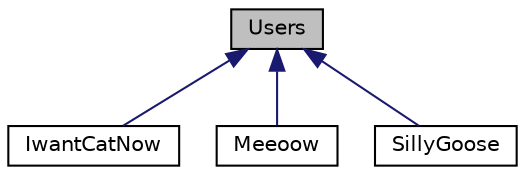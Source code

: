 digraph "Users"
{
 // LATEX_PDF_SIZE
  edge [fontname="Helvetica",fontsize="10",labelfontname="Helvetica",labelfontsize="10"];
  node [fontname="Helvetica",fontsize="10",shape=record];
  Node1 [label="Users",height=0.2,width=0.4,color="black", fillcolor="grey75", style="filled", fontcolor="black",tooltip="Represents a user participating in a chat room."];
  Node1 -> Node2 [dir="back",color="midnightblue",fontsize="10",style="solid"];
  Node2 [label="IwantCatNow",height=0.2,width=0.4,color="black", fillcolor="white", style="filled",URL="$classIwantCatNow.html",tooltip="is a user participating in a chat room."];
  Node1 -> Node3 [dir="back",color="midnightblue",fontsize="10",style="solid"];
  Node3 [label="Meeoow",height=0.2,width=0.4,color="black", fillcolor="white", style="filled",URL="$classMeeoow.html",tooltip="is a user participating in a chat room."];
  Node1 -> Node4 [dir="back",color="midnightblue",fontsize="10",style="solid"];
  Node4 [label="SillyGoose",height=0.2,width=0.4,color="black", fillcolor="white", style="filled",URL="$classSillyGoose.html",tooltip="is a user participating in a chat room."];
}
